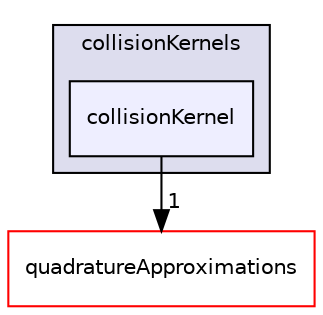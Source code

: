digraph "collisionKernel" {
  bgcolor=transparent;
  compound=true
  node [ fontsize="10", fontname="Helvetica"];
  edge [ labelfontsize="10", labelfontname="Helvetica"];
  subgraph clusterdir_dcaab70d6b339fee7d25e4c0fea4327e {
    graph [ bgcolor="#ddddee", pencolor="black", label="collisionKernels" fontname="Helvetica", fontsize="10", URL="dir_dcaab70d6b339fee7d25e4c0fea4327e.html"]
  dir_9fe7c1f64ee3cf411e7b201f46b29b77 [shape=box, label="collisionKernel", style="filled", fillcolor="#eeeeff", pencolor="black", URL="dir_9fe7c1f64ee3cf411e7b201f46b29b77.html"];
  }
  dir_719cf215453ac00ed8aac873f3732925 [shape=box label="quadratureApproximations" color="red" URL="dir_719cf215453ac00ed8aac873f3732925.html"];
  dir_9fe7c1f64ee3cf411e7b201f46b29b77->dir_719cf215453ac00ed8aac873f3732925 [headlabel="1", labeldistance=1.5 headhref="dir_000079_000242.html"];
}
